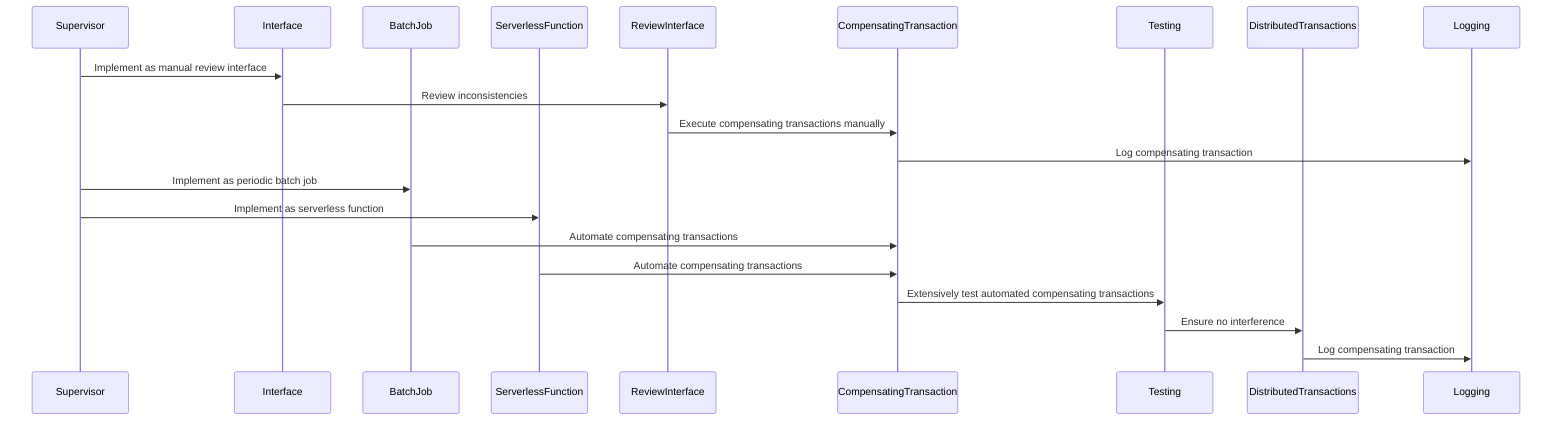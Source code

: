 sequenceDiagram
    participant Supervisor
    participant Interface
    participant BatchJob
    participant ServerlessFunction
    participant ReviewInterface
    participant CompensatingTransaction
    participant Testing
    participant DistributedTransactions
    participant Logging

    Supervisor->>Interface: Implement as manual review interface
    Interface->>ReviewInterface: Review inconsistencies
    ReviewInterface->>CompensatingTransaction: Execute compensating transactions manually
    CompensatingTransaction->>Logging: Log compensating transaction

    Supervisor->>BatchJob: Implement as periodic batch job
    Supervisor->>ServerlessFunction: Implement as serverless function

    BatchJob->>CompensatingTransaction: Automate compensating transactions
    ServerlessFunction->>CompensatingTransaction: Automate compensating transactions
    CompensatingTransaction->>Testing: Extensively test automated compensating transactions
    Testing->>DistributedTransactions: Ensure no interference
    DistributedTransactions->>Logging: Log compensating transaction